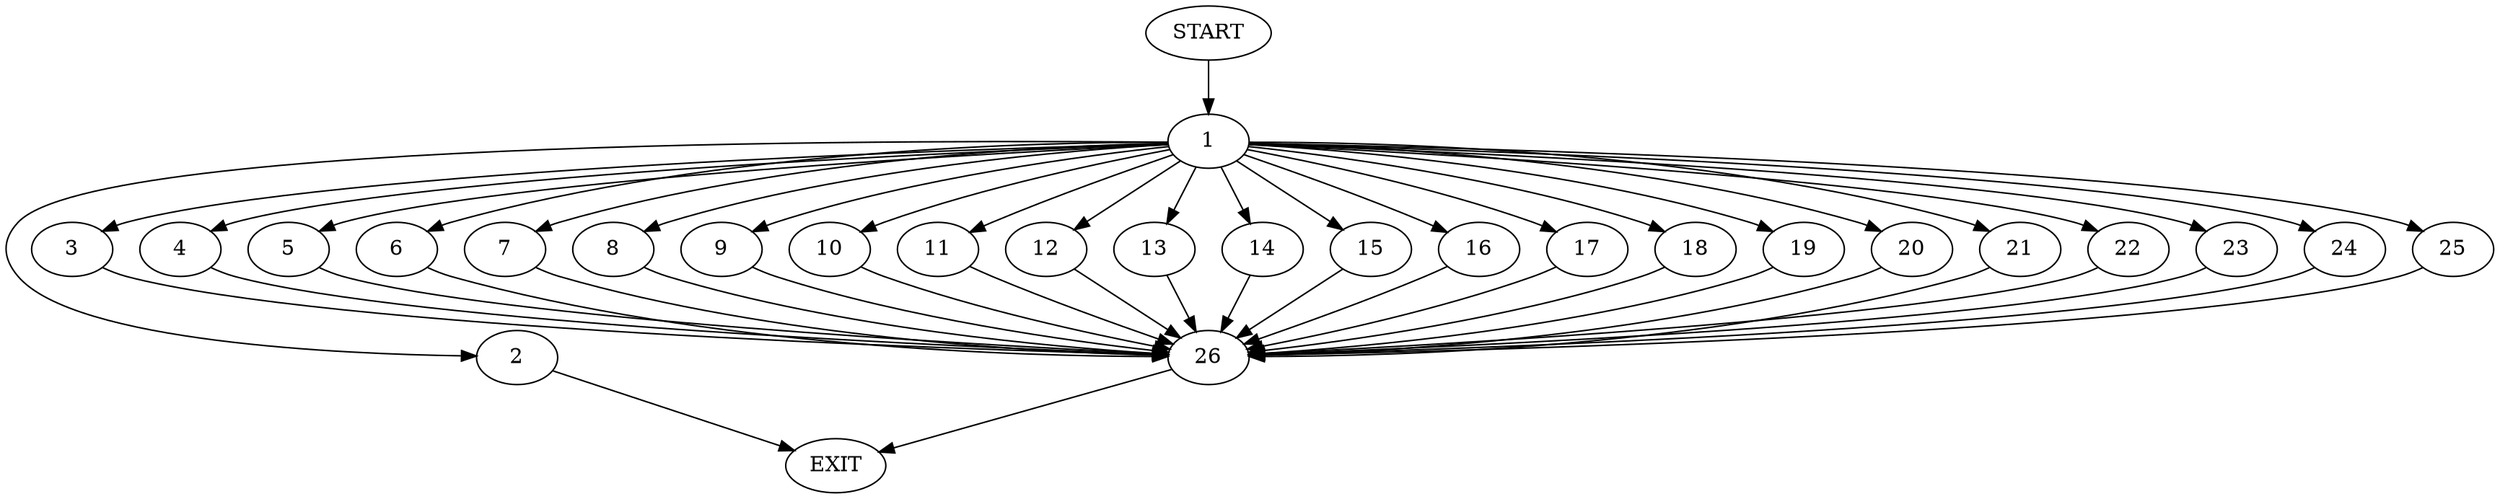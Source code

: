 digraph {
0 [label="START"]
27 [label="EXIT"]
0 -> 1
1 -> 2
1 -> 3
1 -> 4
1 -> 5
1 -> 6
1 -> 7
1 -> 8
1 -> 9
1 -> 10
1 -> 11
1 -> 12
1 -> 13
1 -> 14
1 -> 15
1 -> 16
1 -> 17
1 -> 18
1 -> 19
1 -> 20
1 -> 21
1 -> 22
1 -> 23
1 -> 24
1 -> 25
13 -> 26
17 -> 26
14 -> 26
21 -> 26
2 -> 27
8 -> 26
5 -> 26
7 -> 26
4 -> 26
20 -> 26
11 -> 26
9 -> 26
18 -> 26
19 -> 26
6 -> 26
23 -> 26
25 -> 26
15 -> 26
12 -> 26
3 -> 26
16 -> 26
24 -> 26
22 -> 26
10 -> 26
26 -> 27
}
